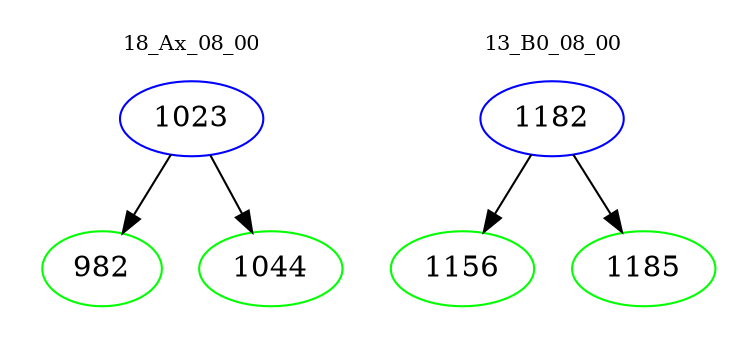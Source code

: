 digraph{
subgraph cluster_0 {
color = white
label = "18_Ax_08_00";
fontsize=10;
T0_1023 [label="1023", color="blue"]
T0_1023 -> T0_982 [color="black"]
T0_982 [label="982", color="green"]
T0_1023 -> T0_1044 [color="black"]
T0_1044 [label="1044", color="green"]
}
subgraph cluster_1 {
color = white
label = "13_B0_08_00";
fontsize=10;
T1_1182 [label="1182", color="blue"]
T1_1182 -> T1_1156 [color="black"]
T1_1156 [label="1156", color="green"]
T1_1182 -> T1_1185 [color="black"]
T1_1185 [label="1185", color="green"]
}
}
